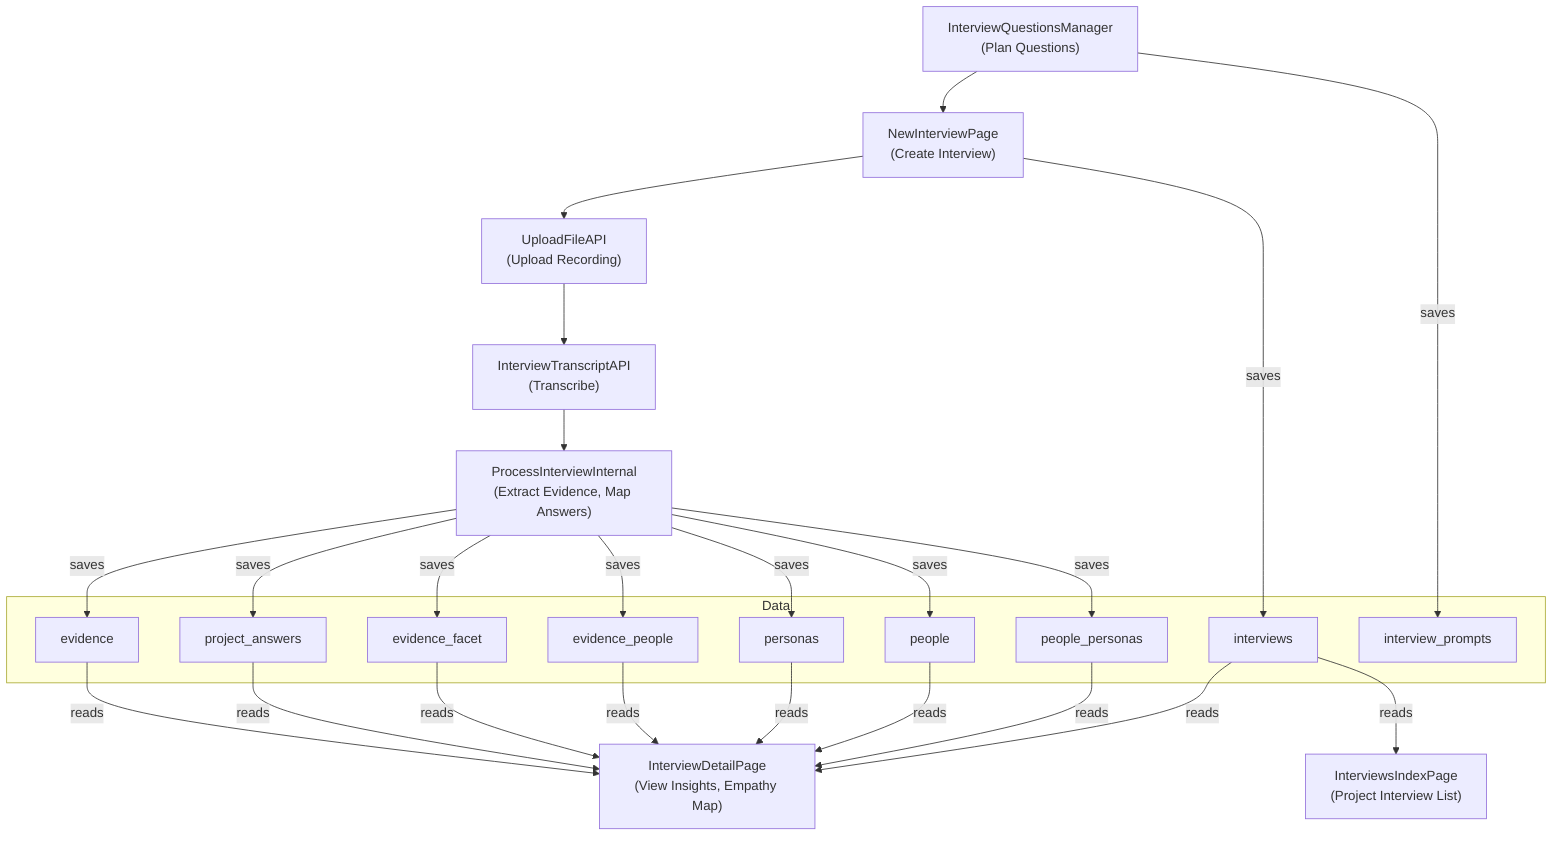flowchart TD
  %% Pages / APIs / Services
  plan_mgr["InterviewQuestionsManager\n(Plan Questions)"] --> new_interview_page["NewInterviewPage\n(Create Interview)"]
  new_interview_page --> upload_file_api["UploadFileAPI\n(Upload Recording)"]
  upload_file_api --> transcript_api["InterviewTranscriptAPI\n(Transcribe)"]
  transcript_api --> process_svc["ProcessInterviewInternal\n(Extract Evidence, Map Answers)"]

  %% Data tables (unique IDs, grouped in subgraph)
  subgraph Data
    tbl_interviews["interviews"]
    tbl_interview_prompts["interview_prompts"]
    tbl_project_answers["project_answers"]
    tbl_evidence["evidence"]
    tbl_evidence_facet["evidence_facet"]
    tbl_evidence_people["evidence_people"]
    tbl_personas["personas"]
    tbl_people["people"]
    tbl_people_personas["people_personas"]
  end

  %% Writes from app/services to tables
  new_interview_page -- saves --> tbl_interviews
  plan_mgr -- saves --> tbl_interview_prompts
  process_svc -- saves --> tbl_evidence
  process_svc -- saves --> tbl_project_answers
  process_svc -- saves --> tbl_evidence_facet
  process_svc -- saves --> tbl_evidence_people
  process_svc -- saves --> tbl_personas
  process_svc -- saves --> tbl_people
  process_svc -- saves --> tbl_people_personas

  %% Detail & index pages (reads)
  interview_detail_page["InterviewDetailPage\n(View Insights, Empathy Map)"]
  interviews_index_page["InterviewsIndexPage\n(Project Interview List)"]

  %% Reads into detail page
  tbl_interviews -->|reads| interview_detail_page
  tbl_evidence -->|reads| interview_detail_page
  tbl_project_answers -->|reads| interview_detail_page
  tbl_evidence_facet -->|reads| interview_detail_page
  tbl_evidence_people -->|reads| interview_detail_page
  tbl_personas -->|reads| interview_detail_page
  tbl_people -->|reads| interview_detail_page
  tbl_people_personas -->|reads| interview_detail_page

  %% Index page reads
  tbl_interviews -->|reads| interviews_index_page